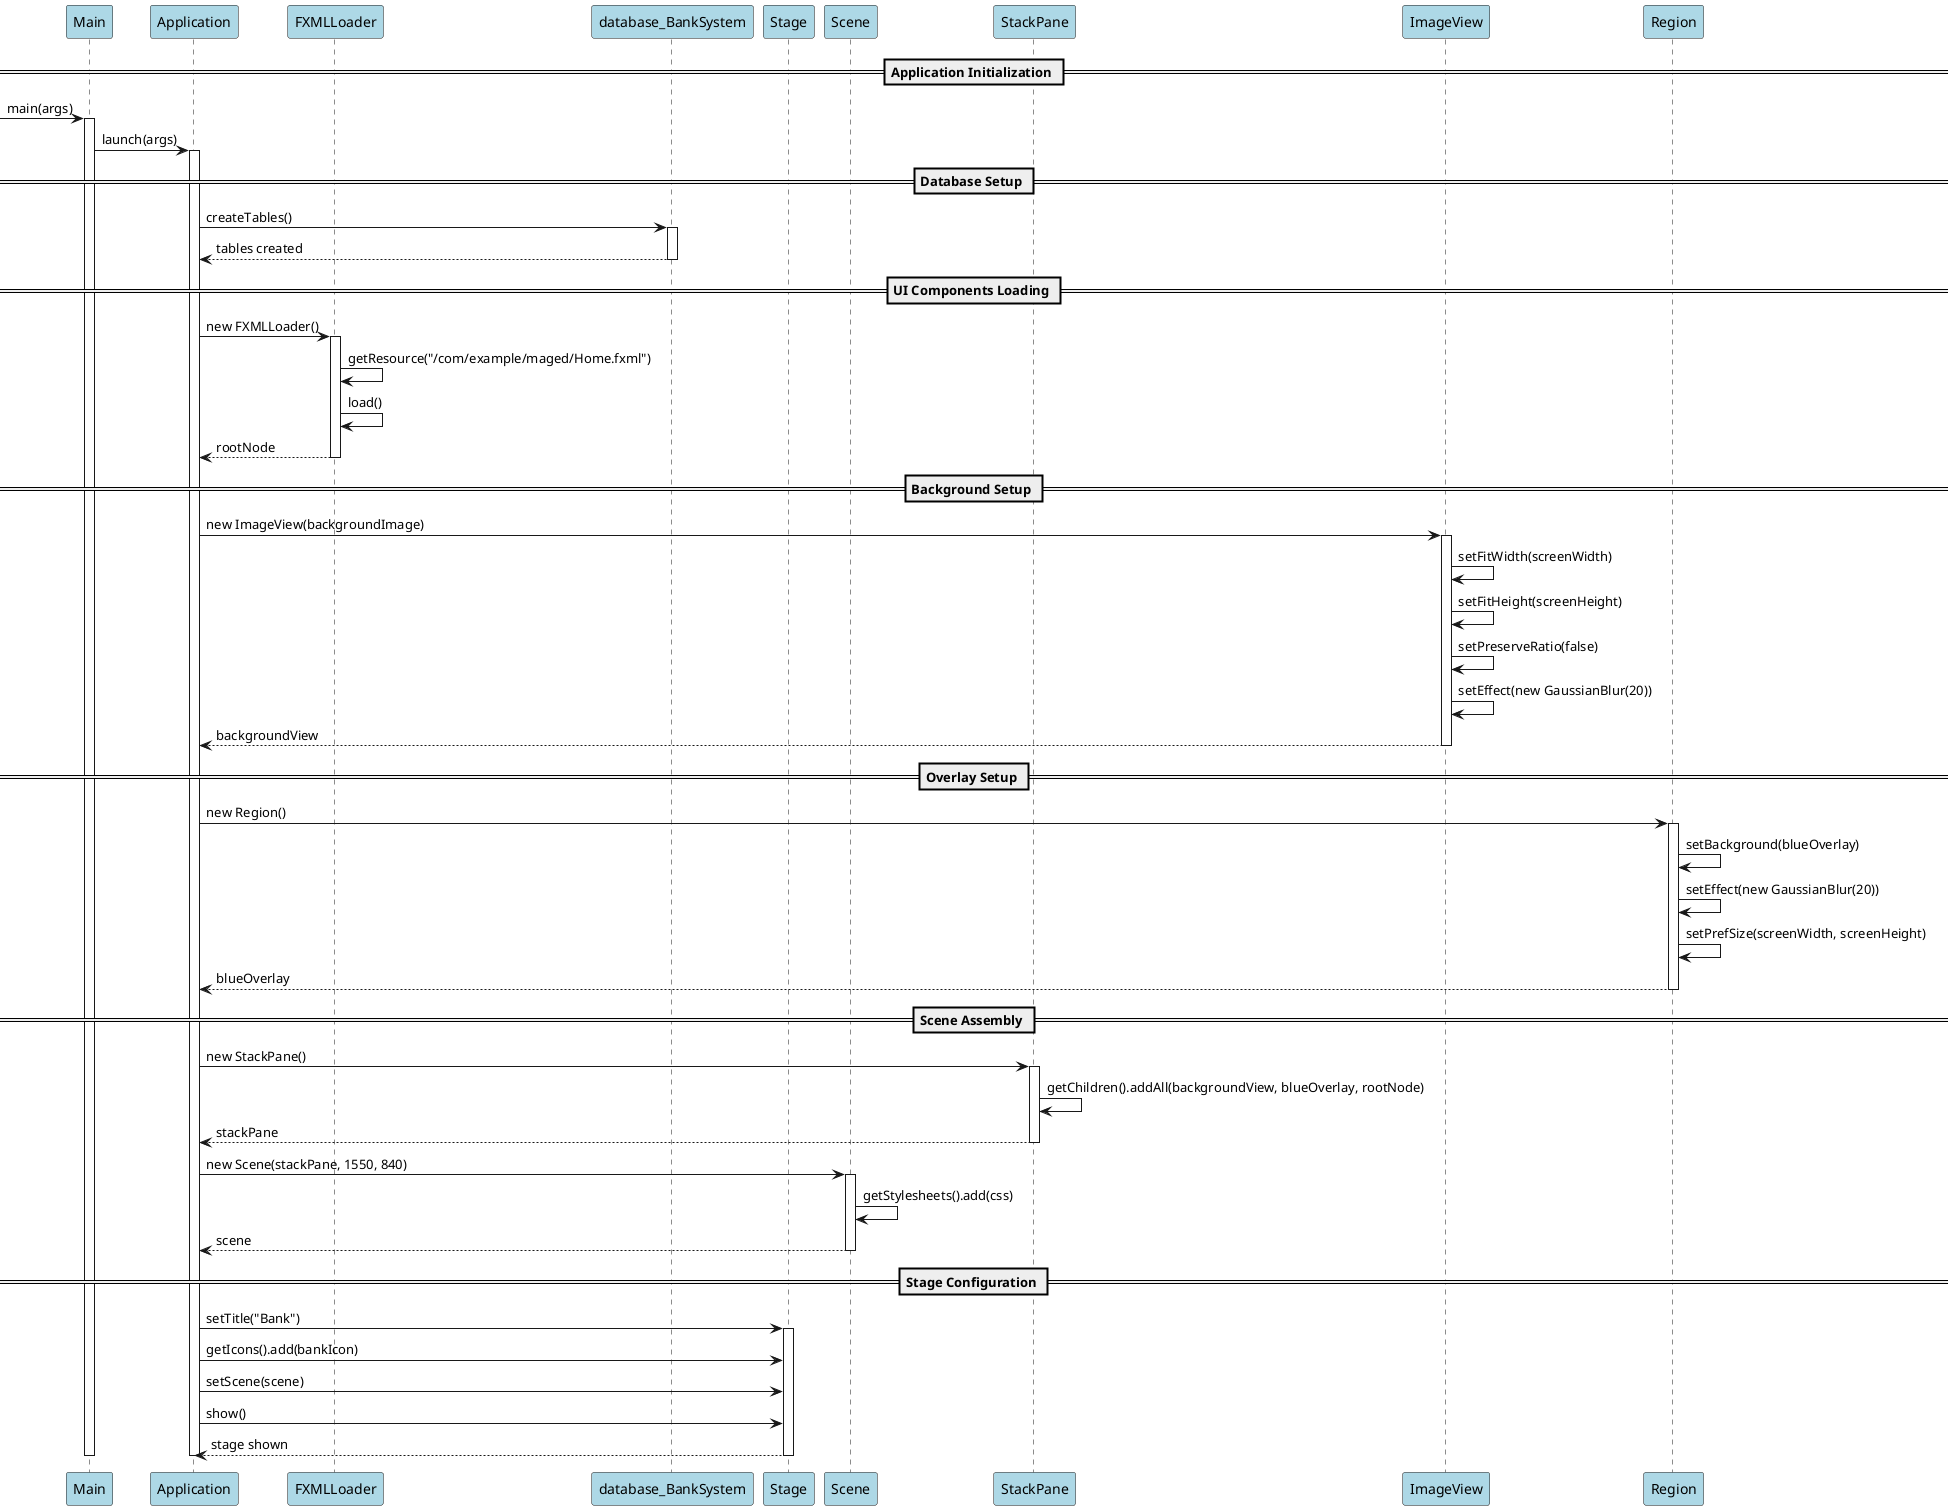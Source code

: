 @startuml Application Initialization Sequence

skinparam sequence {
    ParticipantBackgroundColor LightBlue
    ActorBackgroundColor LightGreen
    DatabaseBackgroundColor LightYellow
}

participant "Main" as Main
participant "Application" as App
participant "FXMLLoader" as Loader
participant "database_BankSystem" as DB
participant "Stage" as Stage
participant "Scene" as Scene
participant "StackPane" as Stack
participant "ImageView" as ImgView
participant "Region" as Region

== Application Initialization ==
[-> Main: main(args)
activate Main
Main -> App: launch(args)
activate App

== Database Setup ==
App -> DB: createTables()
activate DB
DB --> App: tables created
deactivate DB

== UI Components Loading ==
App -> Loader: new FXMLLoader()
activate Loader
Loader -> Loader: getResource("/com/example/maged/Home.fxml")
Loader -> Loader: load()
Loader --> App: rootNode
deactivate Loader

== Background Setup ==
App -> ImgView: new ImageView(backgroundImage)
activate ImgView
ImgView -> ImgView: setFitWidth(screenWidth)
ImgView -> ImgView: setFitHeight(screenHeight)
ImgView -> ImgView: setPreserveRatio(false)
ImgView -> ImgView: setEffect(new GaussianBlur(20))
ImgView --> App: backgroundView
deactivate ImgView

== Overlay Setup ==
App -> Region: new Region()
activate Region
Region -> Region: setBackground(blueOverlay)
Region -> Region: setEffect(new GaussianBlur(20))
Region -> Region: setPrefSize(screenWidth, screenHeight)
Region --> App: blueOverlay
deactivate Region

== Scene Assembly ==
App -> Stack: new StackPane()
activate Stack
Stack -> Stack: getChildren().addAll(backgroundView, blueOverlay, rootNode)
Stack --> App: stackPane
deactivate Stack

App -> Scene: new Scene(stackPane, 1550, 840)
activate Scene
Scene -> Scene: getStylesheets().add(css)
Scene --> App: scene
deactivate Scene

== Stage Configuration ==
App -> Stage: setTitle("Bank")
activate Stage
App -> Stage: getIcons().add(bankIcon)
App -> Stage: setScene(scene)
App -> Stage: show()
Stage --> App: stage shown
deactivate Stage

deactivate App
deactivate Main

@enduml 
